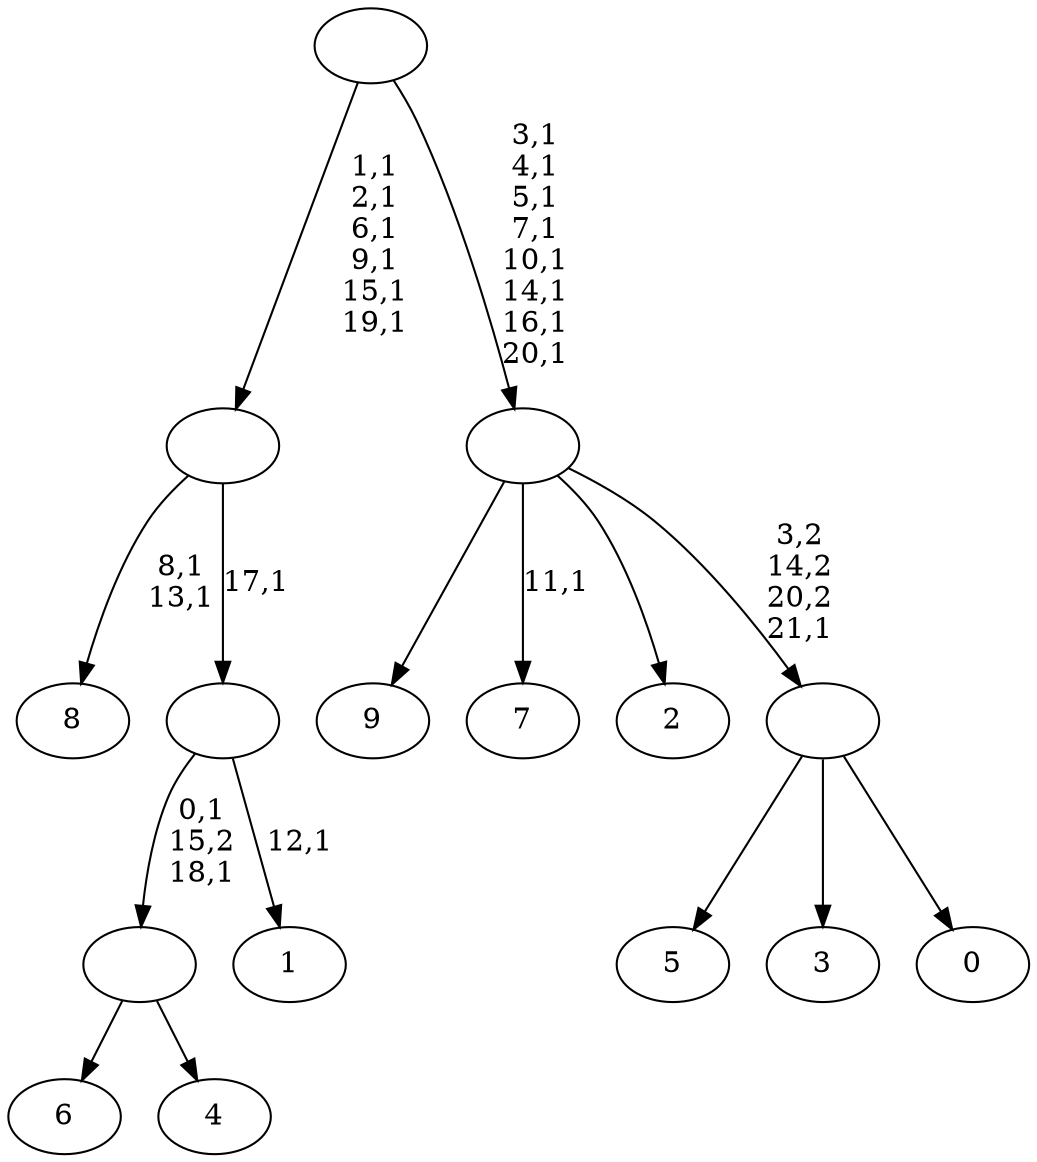 digraph T {
	32 [label="9"]
	31 [label="8"]
	28 [label="7"]
	26 [label="6"]
	25 [label="5"]
	24 [label="4"]
	23 [label=""]
	21 [label="3"]
	20 [label="2"]
	19 [label="1"]
	17 [label=""]
	16 [label=""]
	10 [label="0"]
	9 [label=""]
	8 [label=""]
	0 [label=""]
	23 -> 26 [label=""]
	23 -> 24 [label=""]
	17 -> 19 [label="12,1"]
	17 -> 23 [label="0,1\n15,2\n18,1"]
	16 -> 31 [label="8,1\n13,1"]
	16 -> 17 [label="17,1"]
	9 -> 25 [label=""]
	9 -> 21 [label=""]
	9 -> 10 [label=""]
	8 -> 28 [label="11,1"]
	8 -> 32 [label=""]
	8 -> 20 [label=""]
	8 -> 9 [label="3,2\n14,2\n20,2\n21,1"]
	0 -> 8 [label="3,1\n4,1\n5,1\n7,1\n10,1\n14,1\n16,1\n20,1"]
	0 -> 16 [label="1,1\n2,1\n6,1\n9,1\n15,1\n19,1"]
}
